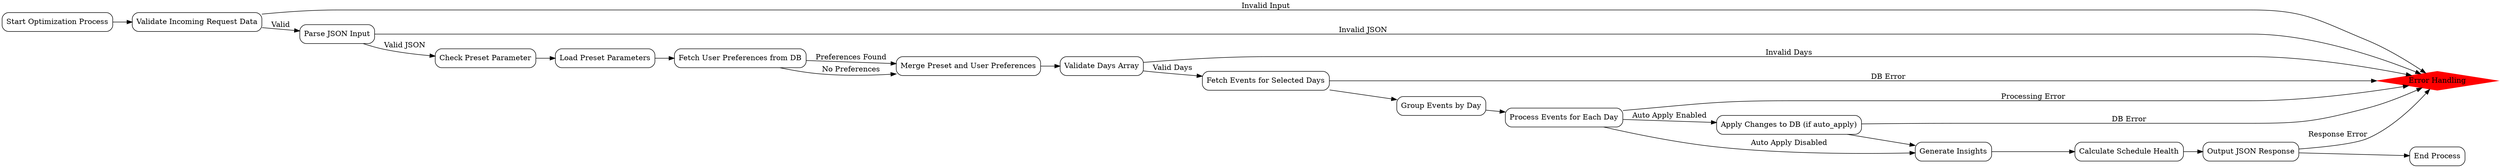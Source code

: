 digraph OptimizeFlow {
    rankdir=LR;
    node [shape=box, style=rounded];

    // Start of the process
    Start [label="Start Optimization Process"];
    ValidateInput [label="Validate Incoming Request Data"];
    ParseJSON [label="Parse JSON Input"];
    CheckPreset [label="Check Preset Parameter"];
    LoadPresetParams [label="Load Preset Parameters"];
    FetchUserPrefs [label="Fetch User Preferences from DB"];
    MergeParams [label="Merge Preset and User Preferences"];
    ValidateDays [label="Validate Days Array"];
    FetchEvents [label="Fetch Events for Selected Days"];
    GroupEvents [label="Group Events by Day"];
    ProcessEvents [label="Process Events for Each Day"];
    ApplyChanges [label="Apply Changes to DB (if auto_apply)"];
    GenerateInsights [label="Generate Insights"];
    CalculateHealth [label="Calculate Schedule Health"];
    OutputResponse [label="Output JSON Response"];
    End [label="End Process"];

    // Error handling
    Error [label="Error Handling", shape=diamond, style=filled, color=red];

    // Flow connections
    Start -> ValidateInput;
    ValidateInput -> ParseJSON [label="Valid"];
    ParseJSON -> CheckPreset [label="Valid JSON"];
    ParseJSON -> Error [label="Invalid JSON"];
    CheckPreset -> LoadPresetParams;
    LoadPresetParams -> FetchUserPrefs;
    FetchUserPrefs -> MergeParams [label="Preferences Found"];
    FetchUserPrefs -> MergeParams [label="No Preferences"];
    MergeParams -> ValidateDays;
    ValidateDays -> FetchEvents [label="Valid Days"];
    ValidateDays -> Error [label="Invalid Days"];
    FetchEvents -> GroupEvents;
    GroupEvents -> ProcessEvents;
    ProcessEvents -> ApplyChanges [label="Auto Apply Enabled"];
    ProcessEvents -> GenerateInsights [label="Auto Apply Disabled"];
    ApplyChanges -> GenerateInsights;
    GenerateInsights -> CalculateHealth;
    CalculateHealth -> OutputResponse;
    OutputResponse -> End;

    // Error flow
    ValidateInput -> Error [label="Invalid Input"];
    FetchEvents -> Error [label="DB Error"];
    ProcessEvents -> Error [label="Processing Error"];
    ApplyChanges -> Error [label="DB Error"];
    OutputResponse -> Error [label="Response Error"];
}